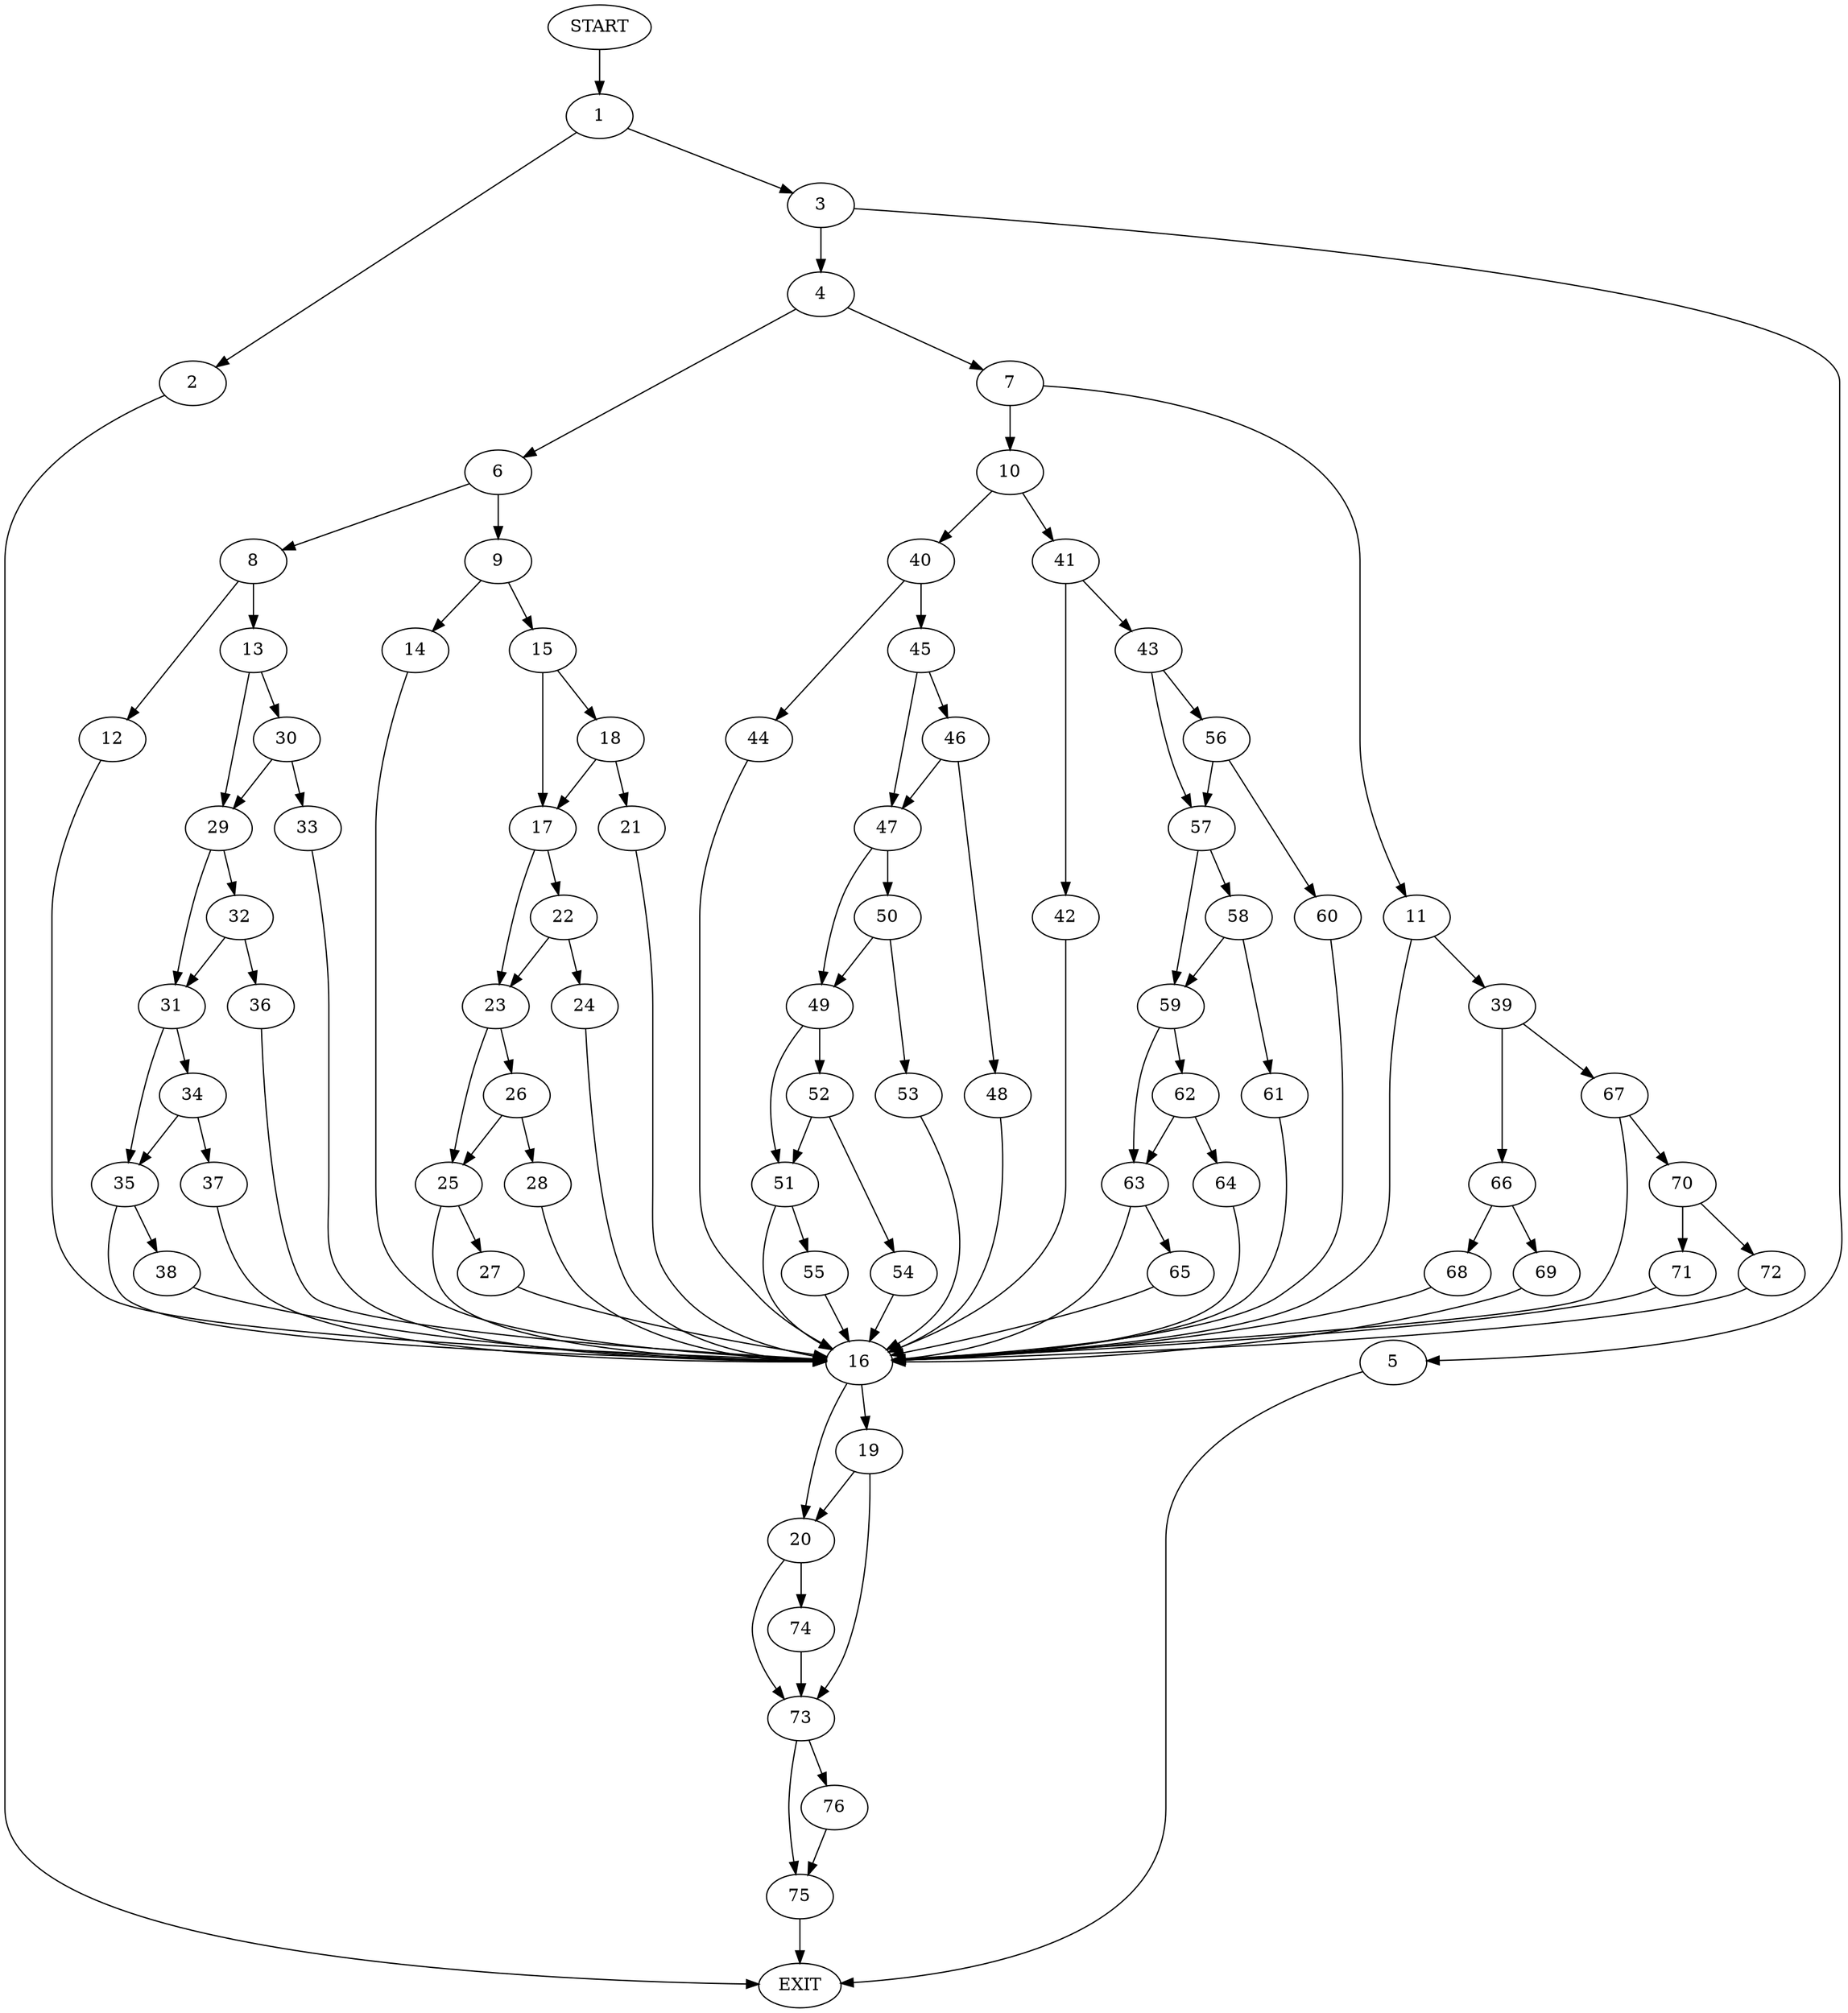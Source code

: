 digraph {
0 [label="START"]
77 [label="EXIT"]
0 -> 1
1 -> 2
1 -> 3
2 -> 77
3 -> 4
3 -> 5
5 -> 77
4 -> 6
4 -> 7
6 -> 8
6 -> 9
7 -> 10
7 -> 11
8 -> 12
8 -> 13
9 -> 14
9 -> 15
14 -> 16
15 -> 17
15 -> 18
16 -> 19
16 -> 20
18 -> 17
18 -> 21
17 -> 22
17 -> 23
21 -> 16
22 -> 23
22 -> 24
23 -> 25
23 -> 26
24 -> 16
25 -> 16
25 -> 27
26 -> 28
26 -> 25
28 -> 16
27 -> 16
12 -> 16
13 -> 29
13 -> 30
29 -> 31
29 -> 32
30 -> 29
30 -> 33
33 -> 16
31 -> 34
31 -> 35
32 -> 31
32 -> 36
36 -> 16
34 -> 37
34 -> 35
35 -> 38
35 -> 16
37 -> 16
38 -> 16
11 -> 39
11 -> 16
10 -> 40
10 -> 41
41 -> 42
41 -> 43
40 -> 44
40 -> 45
45 -> 46
45 -> 47
44 -> 16
46 -> 47
46 -> 48
47 -> 49
47 -> 50
48 -> 16
49 -> 51
49 -> 52
50 -> 53
50 -> 49
53 -> 16
52 -> 54
52 -> 51
51 -> 55
51 -> 16
54 -> 16
55 -> 16
42 -> 16
43 -> 56
43 -> 57
57 -> 58
57 -> 59
56 -> 60
56 -> 57
60 -> 16
58 -> 61
58 -> 59
59 -> 62
59 -> 63
61 -> 16
62 -> 64
62 -> 63
63 -> 65
63 -> 16
64 -> 16
65 -> 16
39 -> 66
39 -> 67
66 -> 68
66 -> 69
67 -> 70
67 -> 16
68 -> 16
69 -> 16
70 -> 71
70 -> 72
71 -> 16
72 -> 16
19 -> 20
19 -> 73
20 -> 74
20 -> 73
73 -> 75
73 -> 76
74 -> 73
75 -> 77
76 -> 75
}
